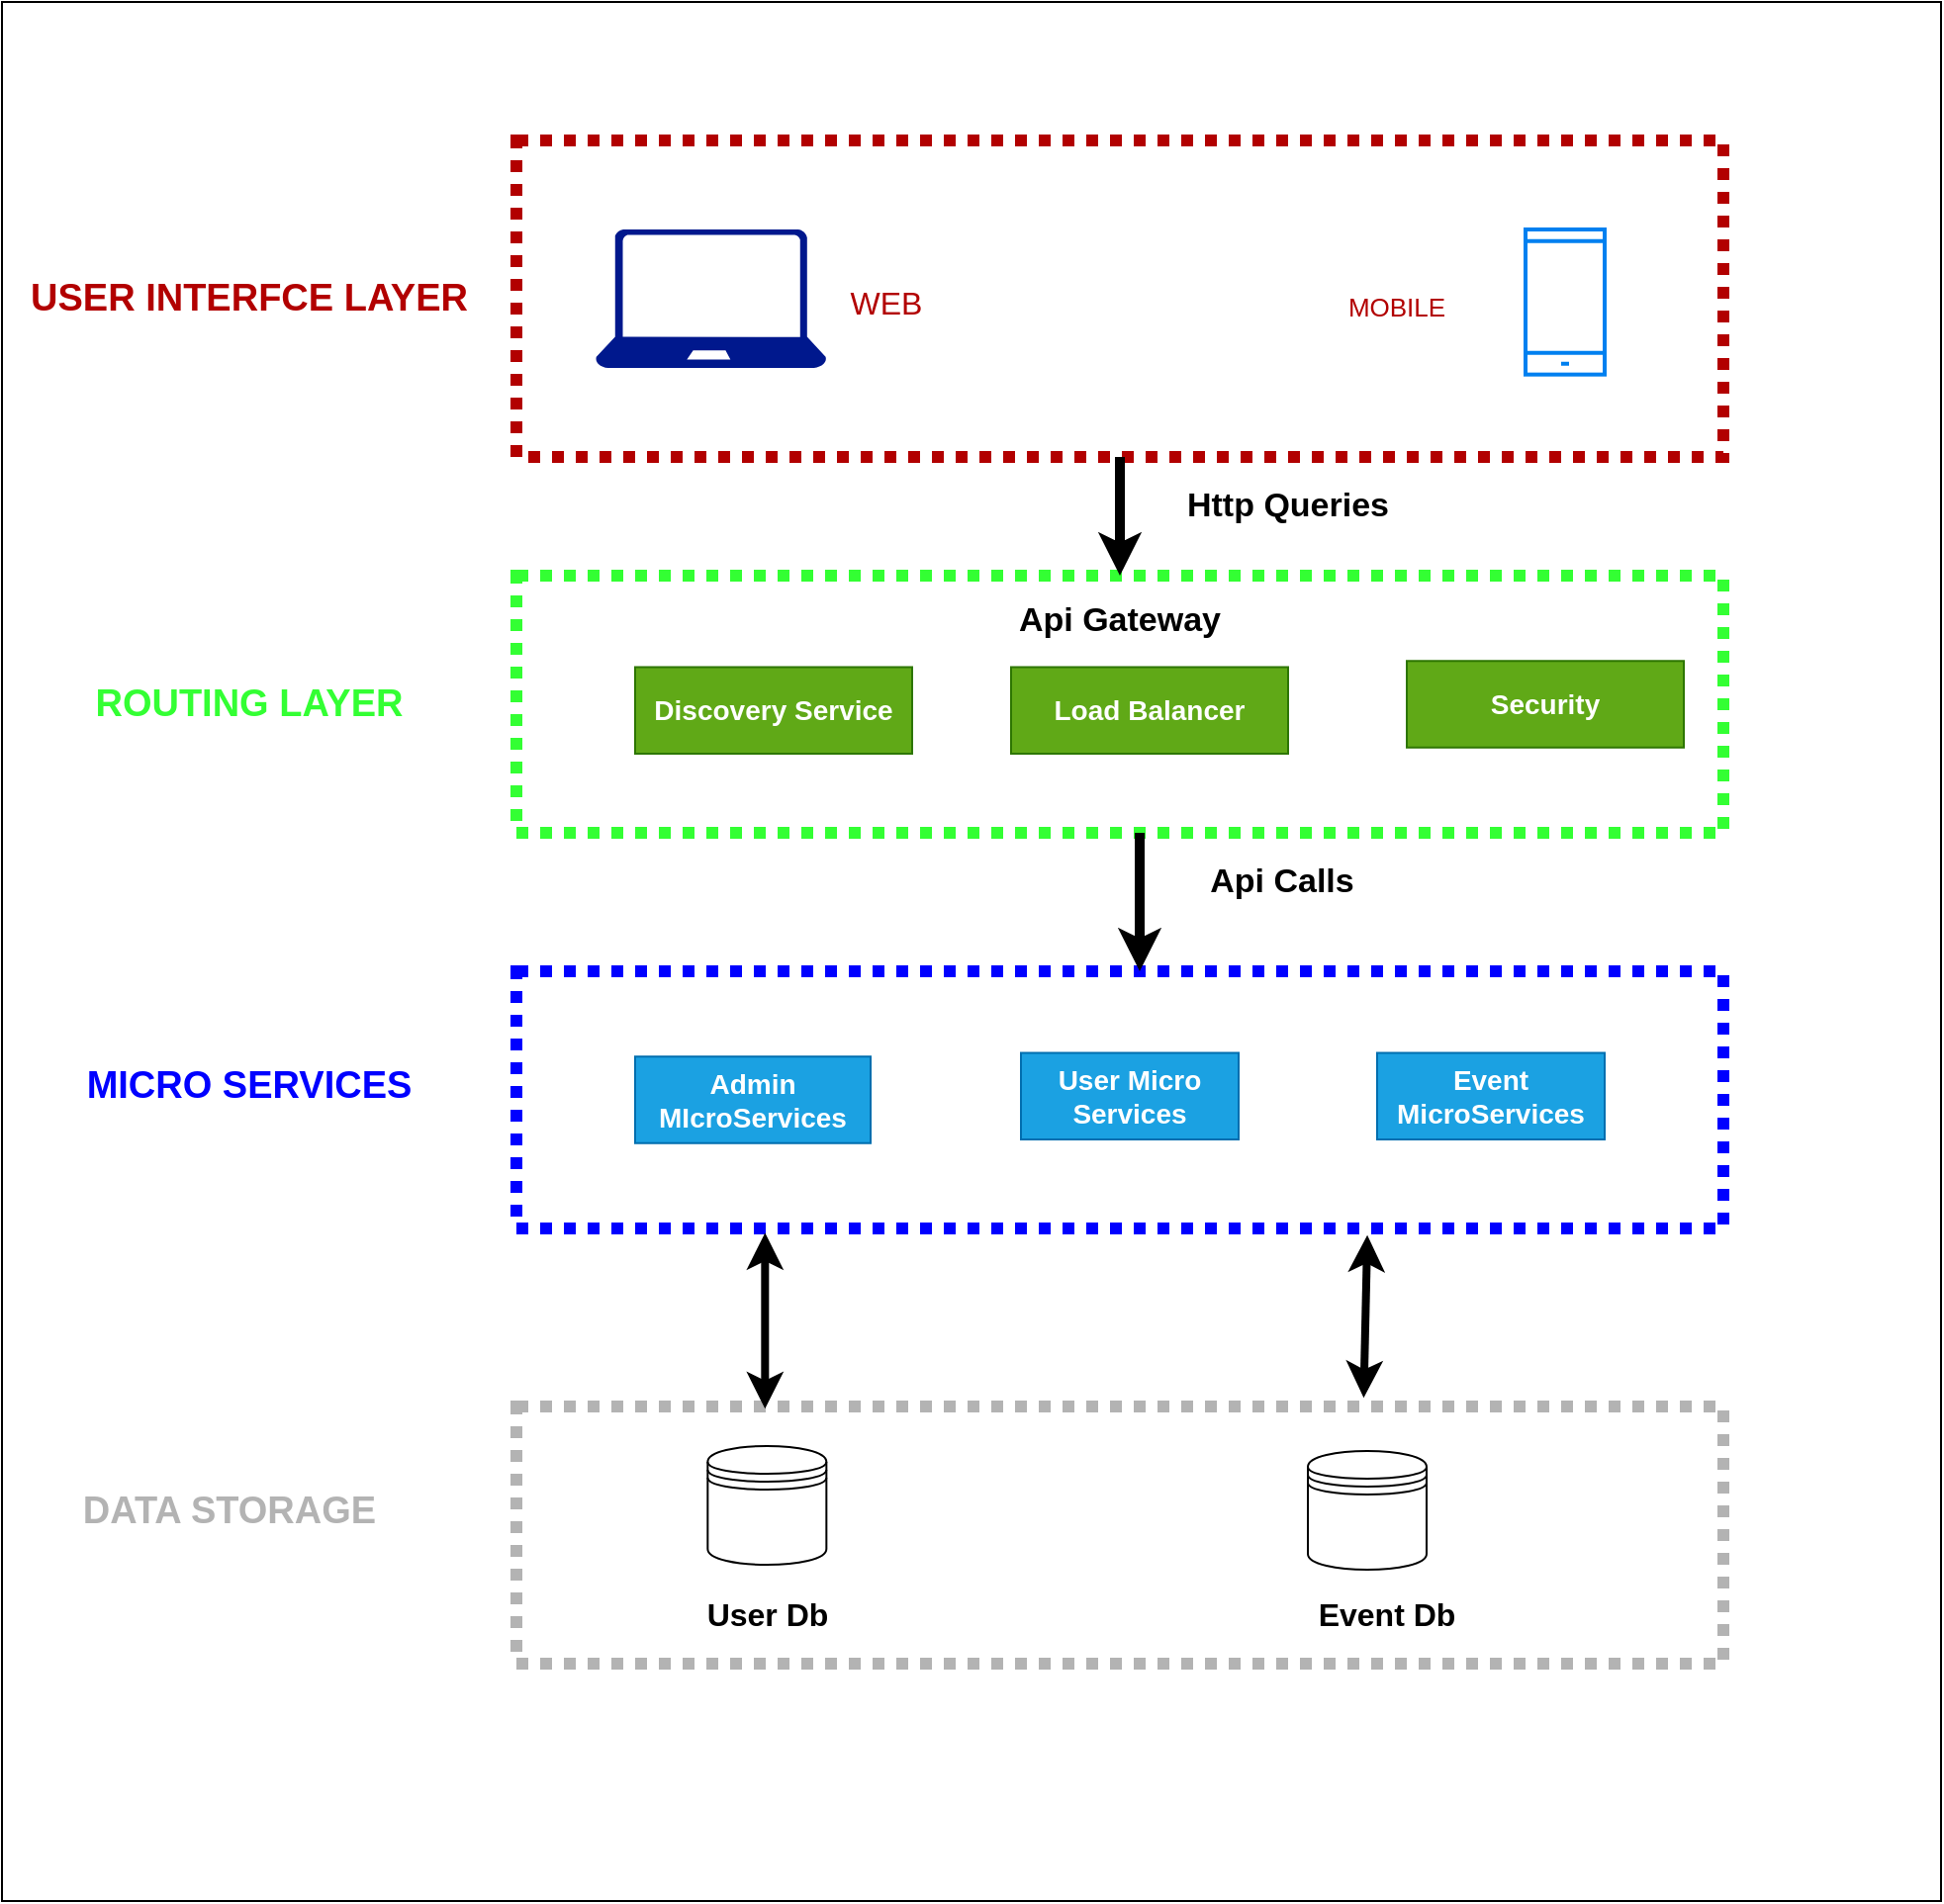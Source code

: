 <mxfile version="21.2.8" type="device">
  <diagram name="Page-1" id="etwv6E-MyMavGEu8FcYA">
    <mxGraphModel dx="1459" dy="692" grid="1" gridSize="10" guides="1" tooltips="1" connect="1" arrows="1" fold="1" page="0" pageScale="1" pageWidth="850" pageHeight="1100" math="0" shadow="0">
      <root>
        <mxCell id="0" />
        <mxCell id="1" parent="0" />
        <mxCell id="y_VckL6jZbkKohyBbE2a-1" value="" style="rounded=0;whiteSpace=wrap;html=1;" parent="1" vertex="1">
          <mxGeometry x="-80" y="20" width="980" height="960" as="geometry" />
        </mxCell>
        <mxCell id="y_VckL6jZbkKohyBbE2a-4" value="" style="rounded=0;whiteSpace=wrap;html=1;dashed=1;strokeWidth=6;strokeColor=#B20000;dashPattern=1 1;" parent="1" vertex="1">
          <mxGeometry x="180" y="90" width="610" height="160" as="geometry" />
        </mxCell>
        <mxCell id="y_VckL6jZbkKohyBbE2a-5" value="&lt;font style=&quot;font-size: 19px;&quot; color=&quot;#b20000&quot;&gt;&lt;b&gt;USER INTERFCE LAYER&lt;/b&gt;&lt;/font&gt;" style="text;html=1;strokeColor=none;fillColor=none;align=center;verticalAlign=middle;whiteSpace=wrap;rounded=0;" parent="1" vertex="1">
          <mxGeometry x="-70" y="142.5" width="230" height="55" as="geometry" />
        </mxCell>
        <mxCell id="y_VckL6jZbkKohyBbE2a-6" value="" style="sketch=0;aspect=fixed;pointerEvents=1;shadow=0;dashed=0;html=1;strokeColor=none;labelPosition=center;verticalLabelPosition=bottom;verticalAlign=top;align=center;fillColor=#00188D;shape=mxgraph.azure.laptop" parent="1" vertex="1">
          <mxGeometry x="220" y="135" width="116.67" height="70" as="geometry" />
        </mxCell>
        <mxCell id="y_VckL6jZbkKohyBbE2a-7" value="" style="html=1;verticalLabelPosition=bottom;align=center;labelBackgroundColor=#ffffff;verticalAlign=top;strokeWidth=2;strokeColor=#0080F0;shadow=0;dashed=0;shape=mxgraph.ios7.icons.smartphone;" parent="1" vertex="1">
          <mxGeometry x="690" y="135" width="40" height="73.33" as="geometry" />
        </mxCell>
        <mxCell id="y_VckL6jZbkKohyBbE2a-8" value="&lt;font color=&quot;#b20000&quot; style=&quot;font-size: 16px;&quot;&gt;WEB&lt;/font&gt;" style="text;html=1;strokeColor=none;fillColor=none;align=center;verticalAlign=middle;whiteSpace=wrap;rounded=0;" parent="1" vertex="1">
          <mxGeometry x="336.67" y="156.67" width="60" height="30" as="geometry" />
        </mxCell>
        <mxCell id="y_VckL6jZbkKohyBbE2a-9" value="&lt;font style=&quot;font-size: 13px;&quot; color=&quot;#b20000&quot;&gt;MOBILE&lt;/font&gt;" style="text;html=1;strokeColor=none;fillColor=none;align=center;verticalAlign=middle;whiteSpace=wrap;rounded=0;" parent="1" vertex="1">
          <mxGeometry x="590" y="156" width="70" height="35" as="geometry" />
        </mxCell>
        <mxCell id="y_VckL6jZbkKohyBbE2a-10" value="" style="rounded=0;whiteSpace=wrap;html=1;dashed=1;strokeWidth=6;strokeColor=#33FF33;dashPattern=1 1;" parent="1" vertex="1">
          <mxGeometry x="180" y="310" width="610" height="130" as="geometry" />
        </mxCell>
        <mxCell id="y_VckL6jZbkKohyBbE2a-11" value="&lt;font color=&quot;#33ff33&quot; style=&quot;font-size: 19px;&quot;&gt;&lt;b&gt;ROUTING LAYER&lt;/b&gt;&lt;/font&gt;" style="text;html=1;strokeColor=none;fillColor=none;align=center;verticalAlign=middle;whiteSpace=wrap;rounded=0;" parent="1" vertex="1">
          <mxGeometry x="-70" y="347.5" width="230" height="55" as="geometry" />
        </mxCell>
        <mxCell id="y_VckL6jZbkKohyBbE2a-12" value="&lt;b&gt;&lt;font style=&quot;font-size: 14px;&quot;&gt;Discovery Service&lt;/font&gt;&lt;/b&gt;" style="rounded=0;whiteSpace=wrap;html=1;fillColor=#60a917;fontColor=#ffffff;strokeColor=#2D7600;" parent="1" vertex="1">
          <mxGeometry x="240" y="356.25" width="140" height="43.75" as="geometry" />
        </mxCell>
        <mxCell id="y_VckL6jZbkKohyBbE2a-13" value="&lt;b&gt;&lt;font style=&quot;font-size: 14px;&quot;&gt;Load Balancer&lt;/font&gt;&lt;/b&gt;" style="rounded=0;whiteSpace=wrap;html=1;fillColor=#60a917;fontColor=#ffffff;strokeColor=#2D7600;" parent="1" vertex="1">
          <mxGeometry x="430" y="356.25" width="140" height="43.75" as="geometry" />
        </mxCell>
        <mxCell id="y_VckL6jZbkKohyBbE2a-14" value="&lt;b&gt;&lt;font style=&quot;font-size: 14px;&quot;&gt;Security&lt;/font&gt;&lt;/b&gt;" style="rounded=0;whiteSpace=wrap;html=1;fillColor=#60a917;fontColor=#ffffff;strokeColor=#2D7600;" parent="1" vertex="1">
          <mxGeometry x="630" y="353.13" width="140" height="43.75" as="geometry" />
        </mxCell>
        <mxCell id="y_VckL6jZbkKohyBbE2a-15" value="&lt;b&gt;&lt;font style=&quot;font-size: 17px;&quot;&gt;Api Gateway&lt;/font&gt;&lt;/b&gt;" style="text;html=1;strokeColor=none;fillColor=none;align=center;verticalAlign=middle;whiteSpace=wrap;rounded=0;" parent="1" vertex="1">
          <mxGeometry x="425" y="317.5" width="120" height="30" as="geometry" />
        </mxCell>
        <mxCell id="y_VckL6jZbkKohyBbE2a-16" value="" style="endArrow=classic;html=1;rounded=0;strokeWidth=5;exitX=0.5;exitY=1;exitDx=0;exitDy=0;entryX=0.5;entryY=0;entryDx=0;entryDy=0;" parent="1" source="y_VckL6jZbkKohyBbE2a-4" target="y_VckL6jZbkKohyBbE2a-10" edge="1">
          <mxGeometry width="50" height="50" relative="1" as="geometry">
            <mxPoint x="510" y="350" as="sourcePoint" />
            <mxPoint x="560" y="300" as="targetPoint" />
          </mxGeometry>
        </mxCell>
        <mxCell id="y_VckL6jZbkKohyBbE2a-17" value="&lt;b&gt;&lt;font style=&quot;font-size: 17px;&quot;&gt;Http Queries&lt;/font&gt;&lt;/b&gt;" style="text;html=1;strokeColor=none;fillColor=none;align=center;verticalAlign=middle;whiteSpace=wrap;rounded=0;" parent="1" vertex="1">
          <mxGeometry x="510" y="260" width="120" height="30" as="geometry" />
        </mxCell>
        <mxCell id="y_VckL6jZbkKohyBbE2a-18" value="" style="rounded=0;whiteSpace=wrap;html=1;dashed=1;strokeWidth=6;dashPattern=1 1;strokeColor=#0000FF;" parent="1" vertex="1">
          <mxGeometry x="180" y="510" width="610" height="130" as="geometry" />
        </mxCell>
        <mxCell id="y_VckL6jZbkKohyBbE2a-19" value="&lt;font color=&quot;#0000ff&quot; style=&quot;font-size: 19px;&quot;&gt;&lt;b&gt;MICRO SERVICES&lt;/b&gt;&lt;/font&gt;" style="text;html=1;strokeColor=none;fillColor=none;align=center;verticalAlign=middle;whiteSpace=wrap;rounded=0;" parent="1" vertex="1">
          <mxGeometry x="-70" y="540" width="230" height="55" as="geometry" />
        </mxCell>
        <mxCell id="y_VckL6jZbkKohyBbE2a-20" value="&lt;b&gt;&lt;font style=&quot;font-size: 14px;&quot;&gt;Admin MIcroServices&lt;/font&gt;&lt;/b&gt;" style="rounded=0;whiteSpace=wrap;html=1;fillColor=#1ba1e2;fontColor=#ffffff;strokeColor=#006EAF;" parent="1" vertex="1">
          <mxGeometry x="240" y="553.12" width="119" height="43.75" as="geometry" />
        </mxCell>
        <mxCell id="y_VckL6jZbkKohyBbE2a-21" value="&lt;b&gt;&lt;font style=&quot;font-size: 14px;&quot;&gt;User Micro Services&lt;/font&gt;&lt;/b&gt;" style="rounded=0;whiteSpace=wrap;html=1;fillColor=#1ba1e2;fontColor=#ffffff;strokeColor=#006EAF;" parent="1" vertex="1">
          <mxGeometry x="435" y="551.25" width="110" height="43.75" as="geometry" />
        </mxCell>
        <mxCell id="y_VckL6jZbkKohyBbE2a-22" value="&lt;b&gt;&lt;font style=&quot;font-size: 14px;&quot;&gt;Event MicroServices&lt;/font&gt;&lt;/b&gt;" style="rounded=0;whiteSpace=wrap;html=1;fillColor=#1ba1e2;fontColor=#ffffff;strokeColor=#006EAF;" parent="1" vertex="1">
          <mxGeometry x="615" y="551.25" width="115" height="43.75" as="geometry" />
        </mxCell>
        <mxCell id="y_VckL6jZbkKohyBbE2a-24" value="" style="endArrow=classic;html=1;rounded=0;strokeWidth=5;" parent="1" edge="1">
          <mxGeometry width="50" height="50" relative="1" as="geometry">
            <mxPoint x="495" y="440" as="sourcePoint" />
            <mxPoint x="495" y="510" as="targetPoint" />
            <Array as="points">
              <mxPoint x="495" y="510" />
            </Array>
          </mxGeometry>
        </mxCell>
        <mxCell id="y_VckL6jZbkKohyBbE2a-25" value="&lt;b&gt;&lt;font style=&quot;font-size: 17px;&quot;&gt;Api Calls&lt;/font&gt;&lt;/b&gt;" style="text;html=1;strokeColor=none;fillColor=none;align=center;verticalAlign=middle;whiteSpace=wrap;rounded=0;" parent="1" vertex="1">
          <mxGeometry x="507" y="450" width="120" height="30" as="geometry" />
        </mxCell>
        <mxCell id="y_VckL6jZbkKohyBbE2a-26" value="" style="rounded=0;whiteSpace=wrap;html=1;dashed=1;strokeWidth=6;dashPattern=1 1;strokeColor=#B3B3B3;" parent="1" vertex="1">
          <mxGeometry x="180" y="730" width="610" height="130" as="geometry" />
        </mxCell>
        <mxCell id="y_VckL6jZbkKohyBbE2a-28" value="&lt;font color=&quot;#b3b3b3&quot; style=&quot;font-size: 19px; background-color: rgb(255, 255, 255);&quot;&gt;&lt;b&gt;DATA STORAGE&lt;/b&gt;&lt;/font&gt;" style="text;html=1;strokeColor=none;fillColor=none;align=center;verticalAlign=middle;whiteSpace=wrap;rounded=0;" parent="1" vertex="1">
          <mxGeometry x="-80" y="755" width="230" height="55" as="geometry" />
        </mxCell>
        <mxCell id="y_VckL6jZbkKohyBbE2a-29" value="" style="shape=datastore;whiteSpace=wrap;html=1;" parent="1" vertex="1">
          <mxGeometry x="276.67" y="750" width="60" height="60" as="geometry" />
        </mxCell>
        <mxCell id="y_VckL6jZbkKohyBbE2a-31" value="" style="shape=datastore;whiteSpace=wrap;html=1;" parent="1" vertex="1">
          <mxGeometry x="580" y="752.5" width="60" height="60" as="geometry" />
        </mxCell>
        <mxCell id="y_VckL6jZbkKohyBbE2a-33" value="&lt;font style=&quot;font-size: 16px;&quot;&gt;&lt;b&gt;User Db&lt;/b&gt;&lt;/font&gt;" style="text;html=1;strokeColor=none;fillColor=none;align=center;verticalAlign=middle;whiteSpace=wrap;rounded=0;" parent="1" vertex="1">
          <mxGeometry x="236.67" y="819" width="140" height="31" as="geometry" />
        </mxCell>
        <mxCell id="y_VckL6jZbkKohyBbE2a-34" value="&lt;span style=&quot;font-size: 16px;&quot;&gt;&lt;b&gt;Event Db&lt;/b&gt;&lt;/span&gt;" style="text;html=1;strokeColor=none;fillColor=none;align=center;verticalAlign=middle;whiteSpace=wrap;rounded=0;" parent="1" vertex="1">
          <mxGeometry x="550" y="819" width="140" height="31" as="geometry" />
        </mxCell>
        <mxCell id="y_VckL6jZbkKohyBbE2a-36" value="" style="endArrow=classic;startArrow=classic;html=1;rounded=0;strokeWidth=4;entryX=0.206;entryY=1.017;entryDx=0;entryDy=0;entryPerimeter=0;exitX=0.206;exitY=0.009;exitDx=0;exitDy=0;exitPerimeter=0;" parent="1" source="y_VckL6jZbkKohyBbE2a-26" target="y_VckL6jZbkKohyBbE2a-18" edge="1">
          <mxGeometry width="50" height="50" relative="1" as="geometry">
            <mxPoint x="370" y="830" as="sourcePoint" />
            <mxPoint x="420" y="780" as="targetPoint" />
          </mxGeometry>
        </mxCell>
        <mxCell id="y_VckL6jZbkKohyBbE2a-37" value="" style="endArrow=classic;startArrow=classic;html=1;rounded=0;strokeWidth=4;entryX=0.705;entryY=1.026;entryDx=0;entryDy=0;entryPerimeter=0;exitX=0.702;exitY=-0.034;exitDx=0;exitDy=0;exitPerimeter=0;" parent="1" target="y_VckL6jZbkKohyBbE2a-18" edge="1" source="y_VckL6jZbkKohyBbE2a-26">
          <mxGeometry width="50" height="50" relative="1" as="geometry">
            <mxPoint x="600" y="720" as="sourcePoint" />
            <mxPoint x="583" y="650" as="targetPoint" />
          </mxGeometry>
        </mxCell>
      </root>
    </mxGraphModel>
  </diagram>
</mxfile>
